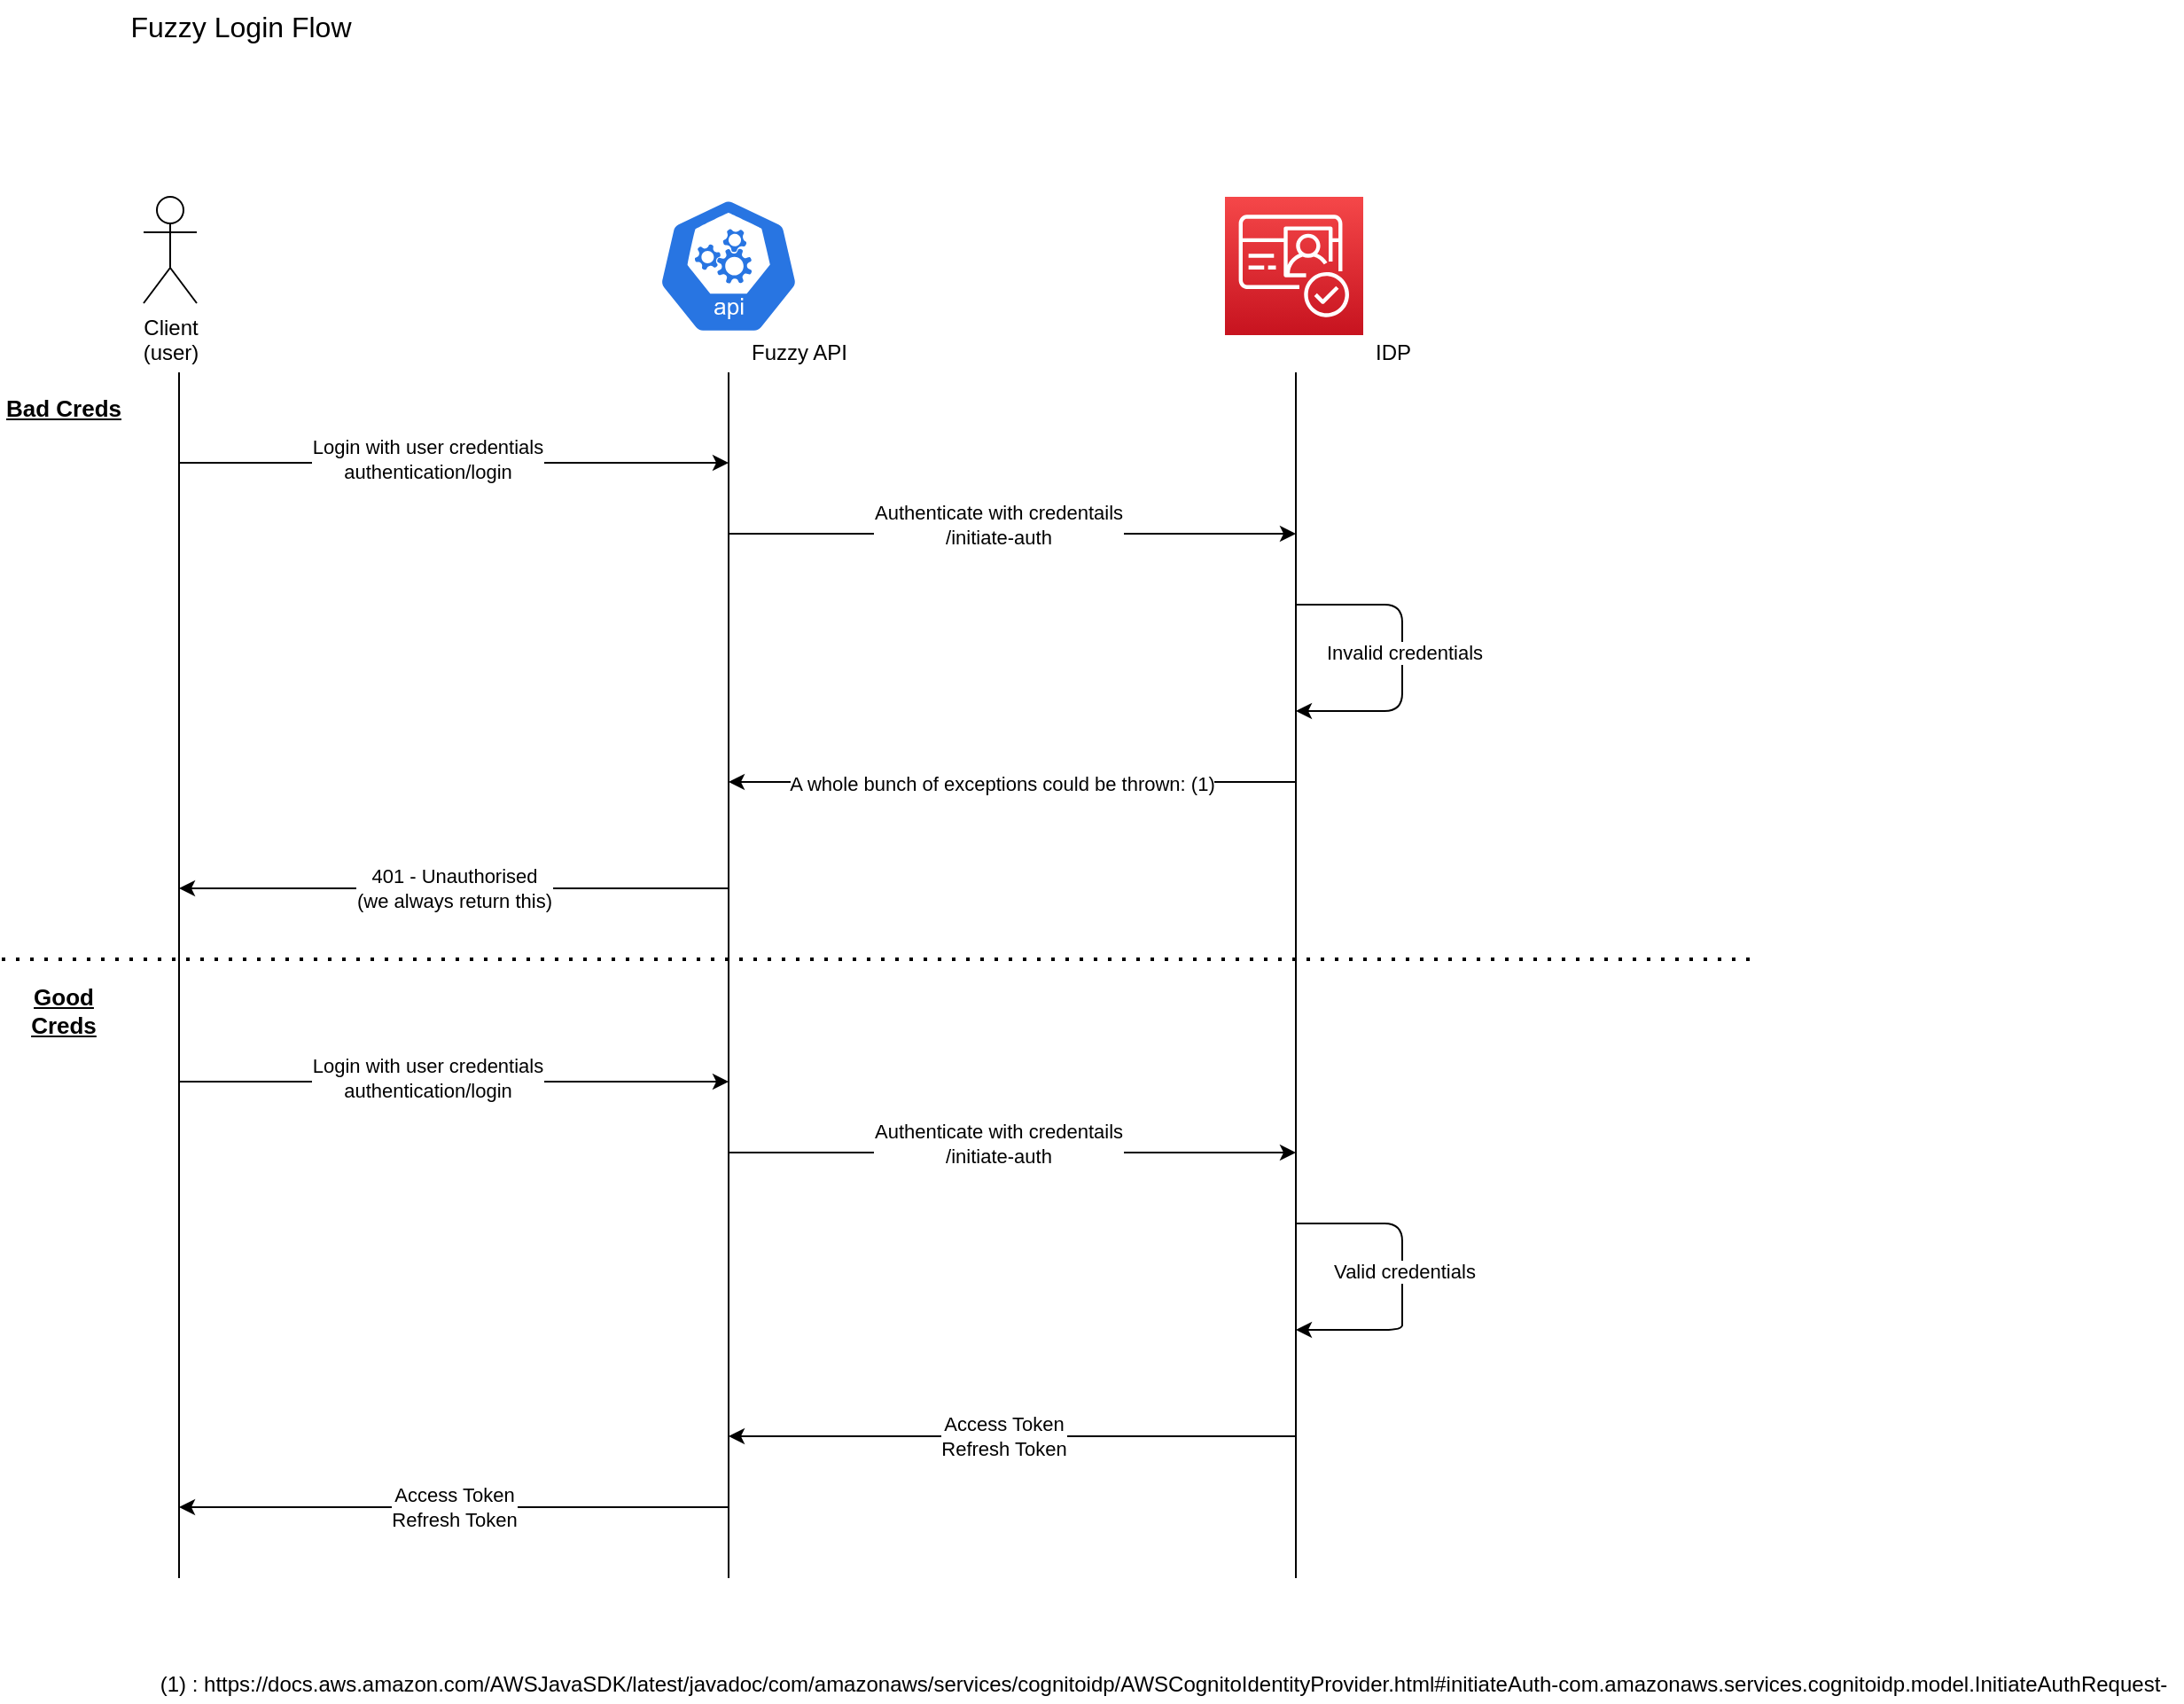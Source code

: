 <mxfile version="14.8.1" type="google"><diagram id="2tnP0NdghOe0ClLwEBxB" name="Page-1"><mxGraphModel dx="1186" dy="545" grid="1" gridSize="10" guides="1" tooltips="1" connect="1" arrows="1" fold="1" page="1" pageScale="1" pageWidth="850" pageHeight="1100" math="0" shadow="0"><root><mxCell id="0"/><mxCell id="1" parent="0"/><mxCell id="01qlZjNpSnHkbYbegThK-1" value="" style="points=[[0,0,0],[0.25,0,0],[0.5,0,0],[0.75,0,0],[1,0,0],[0,1,0],[0.25,1,0],[0.5,1,0],[0.75,1,0],[1,1,0],[0,0.25,0],[0,0.5,0],[0,0.75,0],[1,0.25,0],[1,0.5,0],[1,0.75,0]];outlineConnect=0;fontColor=#232F3E;gradientColor=#F54749;gradientDirection=north;fillColor=#C7131F;strokeColor=#ffffff;dashed=0;verticalLabelPosition=bottom;verticalAlign=top;align=center;html=1;fontSize=12;fontStyle=0;aspect=fixed;shape=mxgraph.aws4.resourceIcon;resIcon=mxgraph.aws4.cognito;" parent="1" vertex="1"><mxGeometry x="700" y="141" width="78" height="78" as="geometry"/></mxCell><mxCell id="01qlZjNpSnHkbYbegThK-2" value="" style="html=1;dashed=0;whitespace=wrap;fillColor=#2875E2;strokeColor=#ffffff;points=[[0.005,0.63,0],[0.1,0.2,0],[0.9,0.2,0],[0.5,0,0],[0.995,0.63,0],[0.72,0.99,0],[0.5,1,0],[0.28,0.99,0]];shape=mxgraph.kubernetes.icon;prIcon=api" parent="1" vertex="1"><mxGeometry x="380" y="130" width="80" height="100" as="geometry"/></mxCell><mxCell id="01qlZjNpSnHkbYbegThK-3" value="" style="endArrow=classic;html=1;" parent="1" edge="1"><mxGeometry width="50" height="50" relative="1" as="geometry"><mxPoint x="110" y="291" as="sourcePoint"/><mxPoint x="420" y="291" as="targetPoint"/></mxGeometry></mxCell><mxCell id="01qlZjNpSnHkbYbegThK-4" value="Login with user credentials&lt;br&gt;authentication/login" style="edgeLabel;html=1;align=center;verticalAlign=middle;resizable=0;points=[];" parent="01qlZjNpSnHkbYbegThK-3" vertex="1" connectable="0"><mxGeometry x="-0.006" y="2" relative="1" as="geometry"><mxPoint x="-14" as="offset"/></mxGeometry></mxCell><mxCell id="01qlZjNpSnHkbYbegThK-5" value="" style="endArrow=classic;html=1;" parent="1" edge="1"><mxGeometry width="50" height="50" relative="1" as="geometry"><mxPoint x="420" y="331" as="sourcePoint"/><mxPoint x="740" y="331" as="targetPoint"/></mxGeometry></mxCell><mxCell id="01qlZjNpSnHkbYbegThK-6" value="Authenticate with credentails&lt;br&gt;/initiate-auth" style="edgeLabel;html=1;align=center;verticalAlign=middle;resizable=0;points=[];" parent="01qlZjNpSnHkbYbegThK-5" vertex="1" connectable="0"><mxGeometry x="-0.05" y="5" relative="1" as="geometry"><mxPoint as="offset"/></mxGeometry></mxCell><mxCell id="01qlZjNpSnHkbYbegThK-7" value="" style="endArrow=classic;html=1;" parent="1" edge="1"><mxGeometry width="50" height="50" relative="1" as="geometry"><mxPoint x="740" y="371" as="sourcePoint"/><mxPoint x="740" y="431" as="targetPoint"/><Array as="points"><mxPoint x="800" y="371"/><mxPoint x="800" y="431"/></Array></mxGeometry></mxCell><mxCell id="01qlZjNpSnHkbYbegThK-8" value="Invalid credentials" style="edgeLabel;html=1;align=center;verticalAlign=middle;resizable=0;points=[];" parent="01qlZjNpSnHkbYbegThK-7" vertex="1" connectable="0"><mxGeometry x="-0.033" y="1" relative="1" as="geometry"><mxPoint as="offset"/></mxGeometry></mxCell><mxCell id="01qlZjNpSnHkbYbegThK-9" value="" style="endArrow=classic;html=1;" parent="1" edge="1"><mxGeometry width="50" height="50" relative="1" as="geometry"><mxPoint x="740" y="840" as="sourcePoint"/><mxPoint x="420" y="840" as="targetPoint"/></mxGeometry></mxCell><mxCell id="01qlZjNpSnHkbYbegThK-10" value="Access Token&lt;br&gt;Refresh Token" style="edgeLabel;html=1;align=center;verticalAlign=middle;resizable=0;points=[];" parent="01qlZjNpSnHkbYbegThK-9" vertex="1" connectable="0"><mxGeometry x="0.031" relative="1" as="geometry"><mxPoint as="offset"/></mxGeometry></mxCell><mxCell id="01qlZjNpSnHkbYbegThK-11" value="Access Token&lt;br&gt;Refresh Token" style="endArrow=classic;html=1;" parent="1" edge="1"><mxGeometry width="50" height="50" relative="1" as="geometry"><mxPoint x="420" y="880" as="sourcePoint"/><mxPoint x="110" y="880" as="targetPoint"/><Array as="points"/></mxGeometry></mxCell><mxCell id="01qlZjNpSnHkbYbegThK-12" value="" style="endArrow=classic;html=1;" parent="1" edge="1"><mxGeometry width="50" height="50" relative="1" as="geometry"><mxPoint x="740" y="471" as="sourcePoint"/><mxPoint x="420" y="471" as="targetPoint"/></mxGeometry></mxCell><mxCell id="01qlZjNpSnHkbYbegThK-13" value="A whole bunch of exceptions could be thrown: (1)" style="edgeLabel;html=1;align=center;verticalAlign=middle;resizable=0;points=[];" parent="01qlZjNpSnHkbYbegThK-12" vertex="1" connectable="0"><mxGeometry x="0.037" y="1" relative="1" as="geometry"><mxPoint as="offset"/></mxGeometry></mxCell><mxCell id="01qlZjNpSnHkbYbegThK-14" value="401 - Unauthorised&lt;br&gt;(we always return this)" style="endArrow=classic;html=1;" parent="1" edge="1"><mxGeometry width="50" height="50" relative="1" as="geometry"><mxPoint x="420" y="531" as="sourcePoint"/><mxPoint x="110" y="531" as="targetPoint"/><Array as="points"/></mxGeometry></mxCell><mxCell id="01qlZjNpSnHkbYbegThK-15" value="" style="endArrow=none;dashed=1;html=1;dashPattern=1 3;strokeWidth=2;" parent="1" edge="1"><mxGeometry width="50" height="50" relative="1" as="geometry"><mxPoint x="10" y="571" as="sourcePoint"/><mxPoint x="1000" y="571" as="targetPoint"/></mxGeometry></mxCell><mxCell id="01qlZjNpSnHkbYbegThK-18" value="(1) :&amp;nbsp;https://docs.aws.amazon.com/AWSJavaSDK/latest/javadoc/com/amazonaws/services/cognitoidp/AWSCognitoIdentityProvider.html#initiateAuth-com.amazonaws.services.cognitoidp.model.InitiateAuthRequest-" style="text;html=1;align=center;verticalAlign=middle;resizable=0;points=[];autosize=1;strokeColor=none;" parent="1" vertex="1"><mxGeometry x="90" y="970" width="1150" height="20" as="geometry"/></mxCell><mxCell id="01qlZjNpSnHkbYbegThK-19" value="Client&lt;br&gt;(user)" style="shape=umlActor;verticalLabelPosition=bottom;verticalAlign=top;html=1;outlineConnect=0;" parent="1" vertex="1"><mxGeometry x="90" y="141" width="30" height="60" as="geometry"/></mxCell><mxCell id="01qlZjNpSnHkbYbegThK-20" value="Fuzzy API" style="text;html=1;strokeColor=none;fillColor=none;align=center;verticalAlign=middle;whiteSpace=wrap;rounded=0;" parent="1" vertex="1"><mxGeometry x="425" y="219" width="70" height="20" as="geometry"/></mxCell><mxCell id="01qlZjNpSnHkbYbegThK-21" value="IDP" style="text;html=1;strokeColor=none;fillColor=none;align=center;verticalAlign=middle;whiteSpace=wrap;rounded=0;" parent="1" vertex="1"><mxGeometry x="760" y="219" width="70" height="20" as="geometry"/></mxCell><mxCell id="01qlZjNpSnHkbYbegThK-22" value="" style="endArrow=none;html=1;" parent="1" edge="1"><mxGeometry width="50" height="50" relative="1" as="geometry"><mxPoint x="110" y="920" as="sourcePoint"/><mxPoint x="110" y="240" as="targetPoint"/></mxGeometry></mxCell><mxCell id="01qlZjNpSnHkbYbegThK-23" value="" style="endArrow=none;html=1;" parent="1" edge="1"><mxGeometry width="50" height="50" relative="1" as="geometry"><mxPoint x="420" y="920" as="sourcePoint"/><mxPoint x="420" y="240" as="targetPoint"/></mxGeometry></mxCell><mxCell id="01qlZjNpSnHkbYbegThK-24" value="" style="endArrow=none;html=1;" parent="1" edge="1"><mxGeometry width="50" height="50" relative="1" as="geometry"><mxPoint x="740" y="920" as="sourcePoint"/><mxPoint x="740" y="240" as="targetPoint"/></mxGeometry></mxCell><mxCell id="01qlZjNpSnHkbYbegThK-25" value="&lt;font style=&quot;font-size: 13px&quot;&gt;&lt;b&gt;&lt;u&gt;Bad Creds&lt;/u&gt;&lt;/b&gt;&lt;/font&gt;" style="text;html=1;strokeColor=none;fillColor=none;align=center;verticalAlign=middle;whiteSpace=wrap;rounded=0;" parent="1" vertex="1"><mxGeometry x="10" y="250" width="70" height="20" as="geometry"/></mxCell><mxCell id="01qlZjNpSnHkbYbegThK-26" value="&lt;font style=&quot;font-size: 13px&quot;&gt;&lt;b&gt;&lt;u&gt;Good Creds&lt;/u&gt;&lt;/b&gt;&lt;/font&gt;" style="text;html=1;strokeColor=none;fillColor=none;align=center;verticalAlign=middle;whiteSpace=wrap;rounded=0;" parent="1" vertex="1"><mxGeometry x="10" y="590" width="70" height="20" as="geometry"/></mxCell><mxCell id="01qlZjNpSnHkbYbegThK-28" value="&lt;font style=&quot;font-size: 16px&quot;&gt;Fuzzy Login Flow&lt;/font&gt;" style="text;html=1;strokeColor=none;fillColor=none;align=center;verticalAlign=middle;whiteSpace=wrap;rounded=0;" parent="1" vertex="1"><mxGeometry x="70" y="30" width="150" height="30" as="geometry"/></mxCell><mxCell id="01qlZjNpSnHkbYbegThK-29" value="" style="endArrow=classic;html=1;" parent="1" edge="1"><mxGeometry width="50" height="50" relative="1" as="geometry"><mxPoint x="110" y="640" as="sourcePoint"/><mxPoint x="420" y="640" as="targetPoint"/></mxGeometry></mxCell><mxCell id="01qlZjNpSnHkbYbegThK-30" value="Login with user credentials&lt;br&gt;authentication/login" style="edgeLabel;html=1;align=center;verticalAlign=middle;resizable=0;points=[];" parent="01qlZjNpSnHkbYbegThK-29" vertex="1" connectable="0"><mxGeometry x="-0.006" y="2" relative="1" as="geometry"><mxPoint x="-14" as="offset"/></mxGeometry></mxCell><mxCell id="01qlZjNpSnHkbYbegThK-31" value="" style="endArrow=classic;html=1;" parent="1" edge="1"><mxGeometry width="50" height="50" relative="1" as="geometry"><mxPoint x="420" y="680" as="sourcePoint"/><mxPoint x="740" y="680" as="targetPoint"/></mxGeometry></mxCell><mxCell id="01qlZjNpSnHkbYbegThK-32" value="Authenticate with credentails&lt;br&gt;/initiate-auth" style="edgeLabel;html=1;align=center;verticalAlign=middle;resizable=0;points=[];" parent="01qlZjNpSnHkbYbegThK-31" vertex="1" connectable="0"><mxGeometry x="-0.05" y="5" relative="1" as="geometry"><mxPoint as="offset"/></mxGeometry></mxCell><mxCell id="01qlZjNpSnHkbYbegThK-35" value="" style="endArrow=classic;html=1;" parent="1" edge="1"><mxGeometry width="50" height="50" relative="1" as="geometry"><mxPoint x="740" y="720" as="sourcePoint"/><mxPoint x="740" y="780" as="targetPoint"/><Array as="points"><mxPoint x="800" y="720"/><mxPoint x="800" y="749"/><mxPoint x="800" y="769"/><mxPoint x="800" y="780"/></Array></mxGeometry></mxCell><mxCell id="01qlZjNpSnHkbYbegThK-36" value="Valid credentials" style="edgeLabel;html=1;align=center;verticalAlign=middle;resizable=0;points=[];" parent="01qlZjNpSnHkbYbegThK-35" vertex="1" connectable="0"><mxGeometry x="-0.033" y="1" relative="1" as="geometry"><mxPoint as="offset"/></mxGeometry></mxCell></root></mxGraphModel></diagram></mxfile>